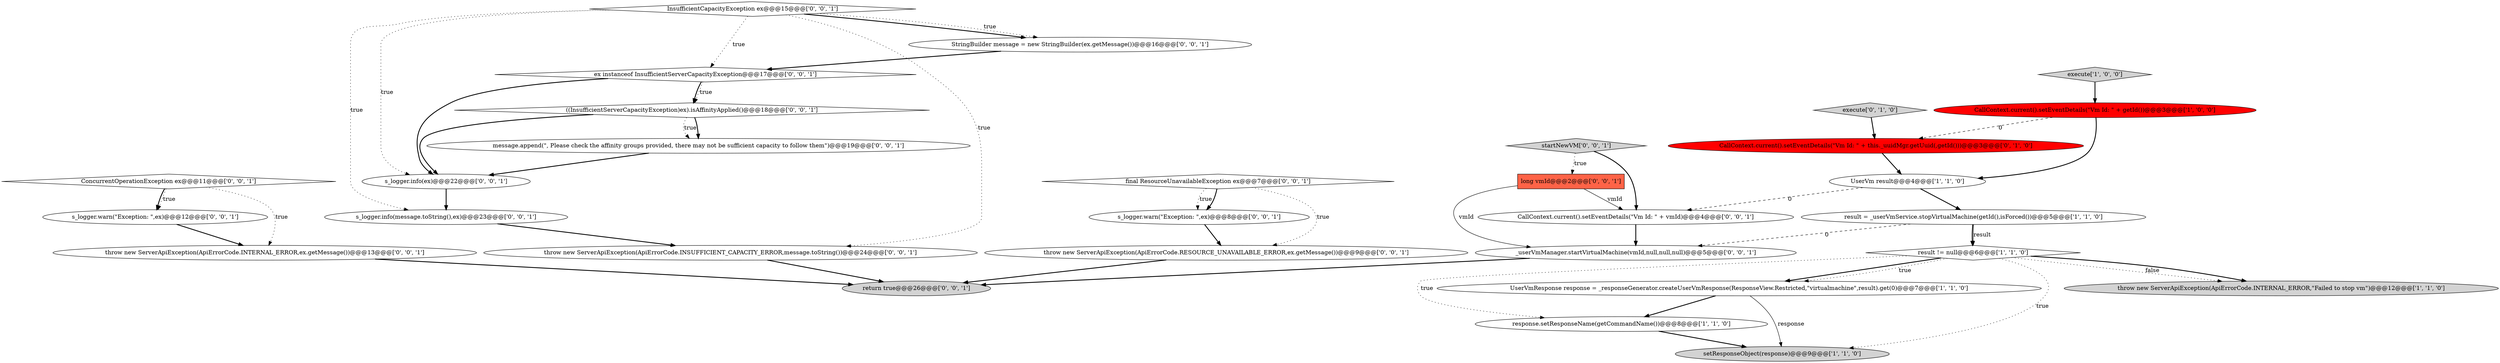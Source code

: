 digraph {
8 [style = filled, label = "UserVm result@@@4@@@['1', '1', '0']", fillcolor = white, shape = ellipse image = "AAA0AAABBB1BBB"];
25 [style = filled, label = "s_logger.warn(\"Exception: \",ex)@@@12@@@['0', '0', '1']", fillcolor = white, shape = ellipse image = "AAA0AAABBB3BBB"];
4 [style = filled, label = "response.setResponseName(getCommandName())@@@8@@@['1', '1', '0']", fillcolor = white, shape = ellipse image = "AAA0AAABBB1BBB"];
18 [style = filled, label = "s_logger.info(message.toString(),ex)@@@23@@@['0', '0', '1']", fillcolor = white, shape = ellipse image = "AAA0AAABBB3BBB"];
26 [style = filled, label = "throw new ServerApiException(ApiErrorCode.INTERNAL_ERROR,ex.getMessage())@@@13@@@['0', '0', '1']", fillcolor = white, shape = ellipse image = "AAA0AAABBB3BBB"];
12 [style = filled, label = "s_logger.info(ex)@@@22@@@['0', '0', '1']", fillcolor = white, shape = ellipse image = "AAA0AAABBB3BBB"];
3 [style = filled, label = "CallContext.current().setEventDetails(\"Vm Id: \" + getId())@@@3@@@['1', '0', '0']", fillcolor = red, shape = ellipse image = "AAA1AAABBB1BBB"];
23 [style = filled, label = "ex instanceof InsufficientServerCapacityException@@@17@@@['0', '0', '1']", fillcolor = white, shape = diamond image = "AAA0AAABBB3BBB"];
11 [style = filled, label = "s_logger.warn(\"Exception: \",ex)@@@8@@@['0', '0', '1']", fillcolor = white, shape = ellipse image = "AAA0AAABBB3BBB"];
0 [style = filled, label = "UserVmResponse response = _responseGenerator.createUserVmResponse(ResponseView.Restricted,\"virtualmachine\",result).get(0)@@@7@@@['1', '1', '0']", fillcolor = white, shape = ellipse image = "AAA0AAABBB1BBB"];
17 [style = filled, label = "final ResourceUnavailableException ex@@@7@@@['0', '0', '1']", fillcolor = white, shape = diamond image = "AAA0AAABBB3BBB"];
27 [style = filled, label = "message.append(\", Please check the affinity groups provided, there may not be sufficient capacity to follow them\")@@@19@@@['0', '0', '1']", fillcolor = white, shape = ellipse image = "AAA0AAABBB3BBB"];
15 [style = filled, label = "_userVmManager.startVirtualMachine(vmId,null,null,null)@@@5@@@['0', '0', '1']", fillcolor = white, shape = ellipse image = "AAA0AAABBB3BBB"];
22 [style = filled, label = "return true@@@26@@@['0', '0', '1']", fillcolor = lightgray, shape = ellipse image = "AAA0AAABBB3BBB"];
19 [style = filled, label = "throw new ServerApiException(ApiErrorCode.INSUFFICIENT_CAPACITY_ERROR,message.toString())@@@24@@@['0', '0', '1']", fillcolor = white, shape = ellipse image = "AAA0AAABBB3BBB"];
16 [style = filled, label = "long vmId@@@2@@@['0', '0', '1']", fillcolor = tomato, shape = box image = "AAA0AAABBB3BBB"];
21 [style = filled, label = "ConcurrentOperationException ex@@@11@@@['0', '0', '1']", fillcolor = white, shape = diamond image = "AAA0AAABBB3BBB"];
13 [style = filled, label = "throw new ServerApiException(ApiErrorCode.RESOURCE_UNAVAILABLE_ERROR,ex.getMessage())@@@9@@@['0', '0', '1']", fillcolor = white, shape = ellipse image = "AAA0AAABBB3BBB"];
20 [style = filled, label = "InsufficientCapacityException ex@@@15@@@['0', '0', '1']", fillcolor = white, shape = diamond image = "AAA0AAABBB3BBB"];
14 [style = filled, label = "CallContext.current().setEventDetails(\"Vm Id: \" + vmId)@@@4@@@['0', '0', '1']", fillcolor = white, shape = ellipse image = "AAA0AAABBB3BBB"];
5 [style = filled, label = "execute['1', '0', '0']", fillcolor = lightgray, shape = diamond image = "AAA0AAABBB1BBB"];
1 [style = filled, label = "result != null@@@6@@@['1', '1', '0']", fillcolor = white, shape = diamond image = "AAA0AAABBB1BBB"];
28 [style = filled, label = "StringBuilder message = new StringBuilder(ex.getMessage())@@@16@@@['0', '0', '1']", fillcolor = white, shape = ellipse image = "AAA0AAABBB3BBB"];
2 [style = filled, label = "result = _userVmService.stopVirtualMachine(getId(),isForced())@@@5@@@['1', '1', '0']", fillcolor = white, shape = ellipse image = "AAA0AAABBB1BBB"];
6 [style = filled, label = "setResponseObject(response)@@@9@@@['1', '1', '0']", fillcolor = lightgray, shape = ellipse image = "AAA0AAABBB1BBB"];
10 [style = filled, label = "execute['0', '1', '0']", fillcolor = lightgray, shape = diamond image = "AAA0AAABBB2BBB"];
9 [style = filled, label = "CallContext.current().setEventDetails(\"Vm Id: \" + this._uuidMgr.getUuid(,getId()))@@@3@@@['0', '1', '0']", fillcolor = red, shape = ellipse image = "AAA1AAABBB2BBB"];
29 [style = filled, label = "((InsufficientServerCapacityException)ex).isAffinityApplied()@@@18@@@['0', '0', '1']", fillcolor = white, shape = diamond image = "AAA0AAABBB3BBB"];
24 [style = filled, label = "startNewVM['0', '0', '1']", fillcolor = lightgray, shape = diamond image = "AAA0AAABBB3BBB"];
7 [style = filled, label = "throw new ServerApiException(ApiErrorCode.INTERNAL_ERROR,\"Failed to stop vm\")@@@12@@@['1', '1', '0']", fillcolor = lightgray, shape = ellipse image = "AAA0AAABBB1BBB"];
5->3 [style = bold, label=""];
27->12 [style = bold, label=""];
1->7 [style = dotted, label="false"];
4->6 [style = bold, label=""];
16->14 [style = solid, label="vmId"];
2->1 [style = bold, label=""];
29->27 [style = dotted, label="true"];
20->28 [style = bold, label=""];
18->19 [style = bold, label=""];
17->11 [style = dotted, label="true"];
1->4 [style = dotted, label="true"];
1->0 [style = bold, label=""];
21->25 [style = bold, label=""];
0->6 [style = solid, label="response"];
8->14 [style = dashed, label="0"];
9->8 [style = bold, label=""];
1->7 [style = bold, label=""];
24->16 [style = dotted, label="true"];
26->22 [style = bold, label=""];
15->22 [style = bold, label=""];
24->14 [style = bold, label=""];
2->15 [style = dashed, label="0"];
23->29 [style = bold, label=""];
21->25 [style = dotted, label="true"];
29->27 [style = bold, label=""];
29->12 [style = bold, label=""];
2->1 [style = solid, label="result"];
21->26 [style = dotted, label="true"];
8->2 [style = bold, label=""];
3->9 [style = dashed, label="0"];
20->28 [style = dotted, label="true"];
0->4 [style = bold, label=""];
28->23 [style = bold, label=""];
3->8 [style = bold, label=""];
11->13 [style = bold, label=""];
25->26 [style = bold, label=""];
20->23 [style = dotted, label="true"];
12->18 [style = bold, label=""];
16->15 [style = solid, label="vmId"];
20->18 [style = dotted, label="true"];
1->6 [style = dotted, label="true"];
14->15 [style = bold, label=""];
10->9 [style = bold, label=""];
23->12 [style = bold, label=""];
13->22 [style = bold, label=""];
1->0 [style = dotted, label="true"];
20->12 [style = dotted, label="true"];
20->19 [style = dotted, label="true"];
23->29 [style = dotted, label="true"];
17->13 [style = dotted, label="true"];
19->22 [style = bold, label=""];
17->11 [style = bold, label=""];
}
